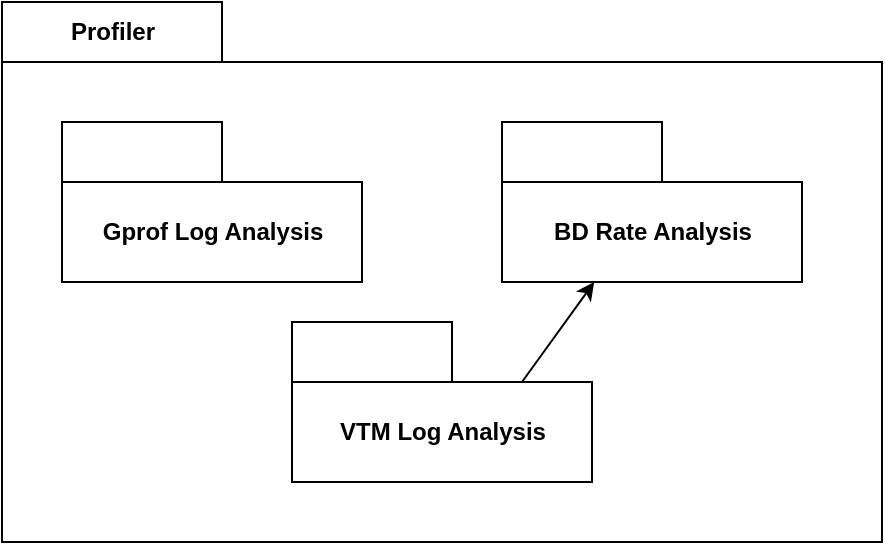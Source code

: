 <mxfile>
    <diagram id="xUnAApZRkFvEIeg4YjPF" name="Page-1">
        <mxGraphModel dx="606" dy="792" grid="1" gridSize="10" guides="1" tooltips="1" connect="1" arrows="1" fold="1" page="1" pageScale="1" pageWidth="827" pageHeight="1169" math="0" shadow="0">
            <root>
                <mxCell id="0"/>
                <mxCell id="1" parent="0"/>
                <mxCell id="4" value="Profiler" style="shape=folder;fontStyle=1;tabWidth=110;tabHeight=30;tabPosition=left;html=1;boundedLbl=1;labelInHeader=1;container=1;collapsible=0;recursiveResize=0;" vertex="1" parent="1">
                    <mxGeometry x="60" y="220" width="440" height="270" as="geometry"/>
                </mxCell>
                <mxCell id="6" value="Gprof Log Analysis" style="shape=folder;fontStyle=1;tabWidth=80;tabHeight=30;tabPosition=left;html=1;boundedLbl=1;" vertex="1" parent="4">
                    <mxGeometry x="30" y="60" width="150" height="80" as="geometry"/>
                </mxCell>
                <mxCell id="9" value="BD Rate Analysis" style="shape=folder;fontStyle=1;tabWidth=80;tabHeight=30;tabPosition=left;html=1;boundedLbl=1;" vertex="1" parent="4">
                    <mxGeometry x="250" y="60" width="150" height="80" as="geometry"/>
                </mxCell>
                <mxCell id="11" style="edgeStyle=none;html=1;exitX=0;exitY=0;exitDx=115;exitDy=30;exitPerimeter=0;" edge="1" parent="4" source="10" target="9">
                    <mxGeometry relative="1" as="geometry"/>
                </mxCell>
                <mxCell id="10" value="VTM Log Analysis" style="shape=folder;fontStyle=1;tabWidth=80;tabHeight=30;tabPosition=left;html=1;boundedLbl=1;" vertex="1" parent="4">
                    <mxGeometry x="145" y="160" width="150" height="80" as="geometry"/>
                </mxCell>
            </root>
        </mxGraphModel>
    </diagram>
</mxfile>